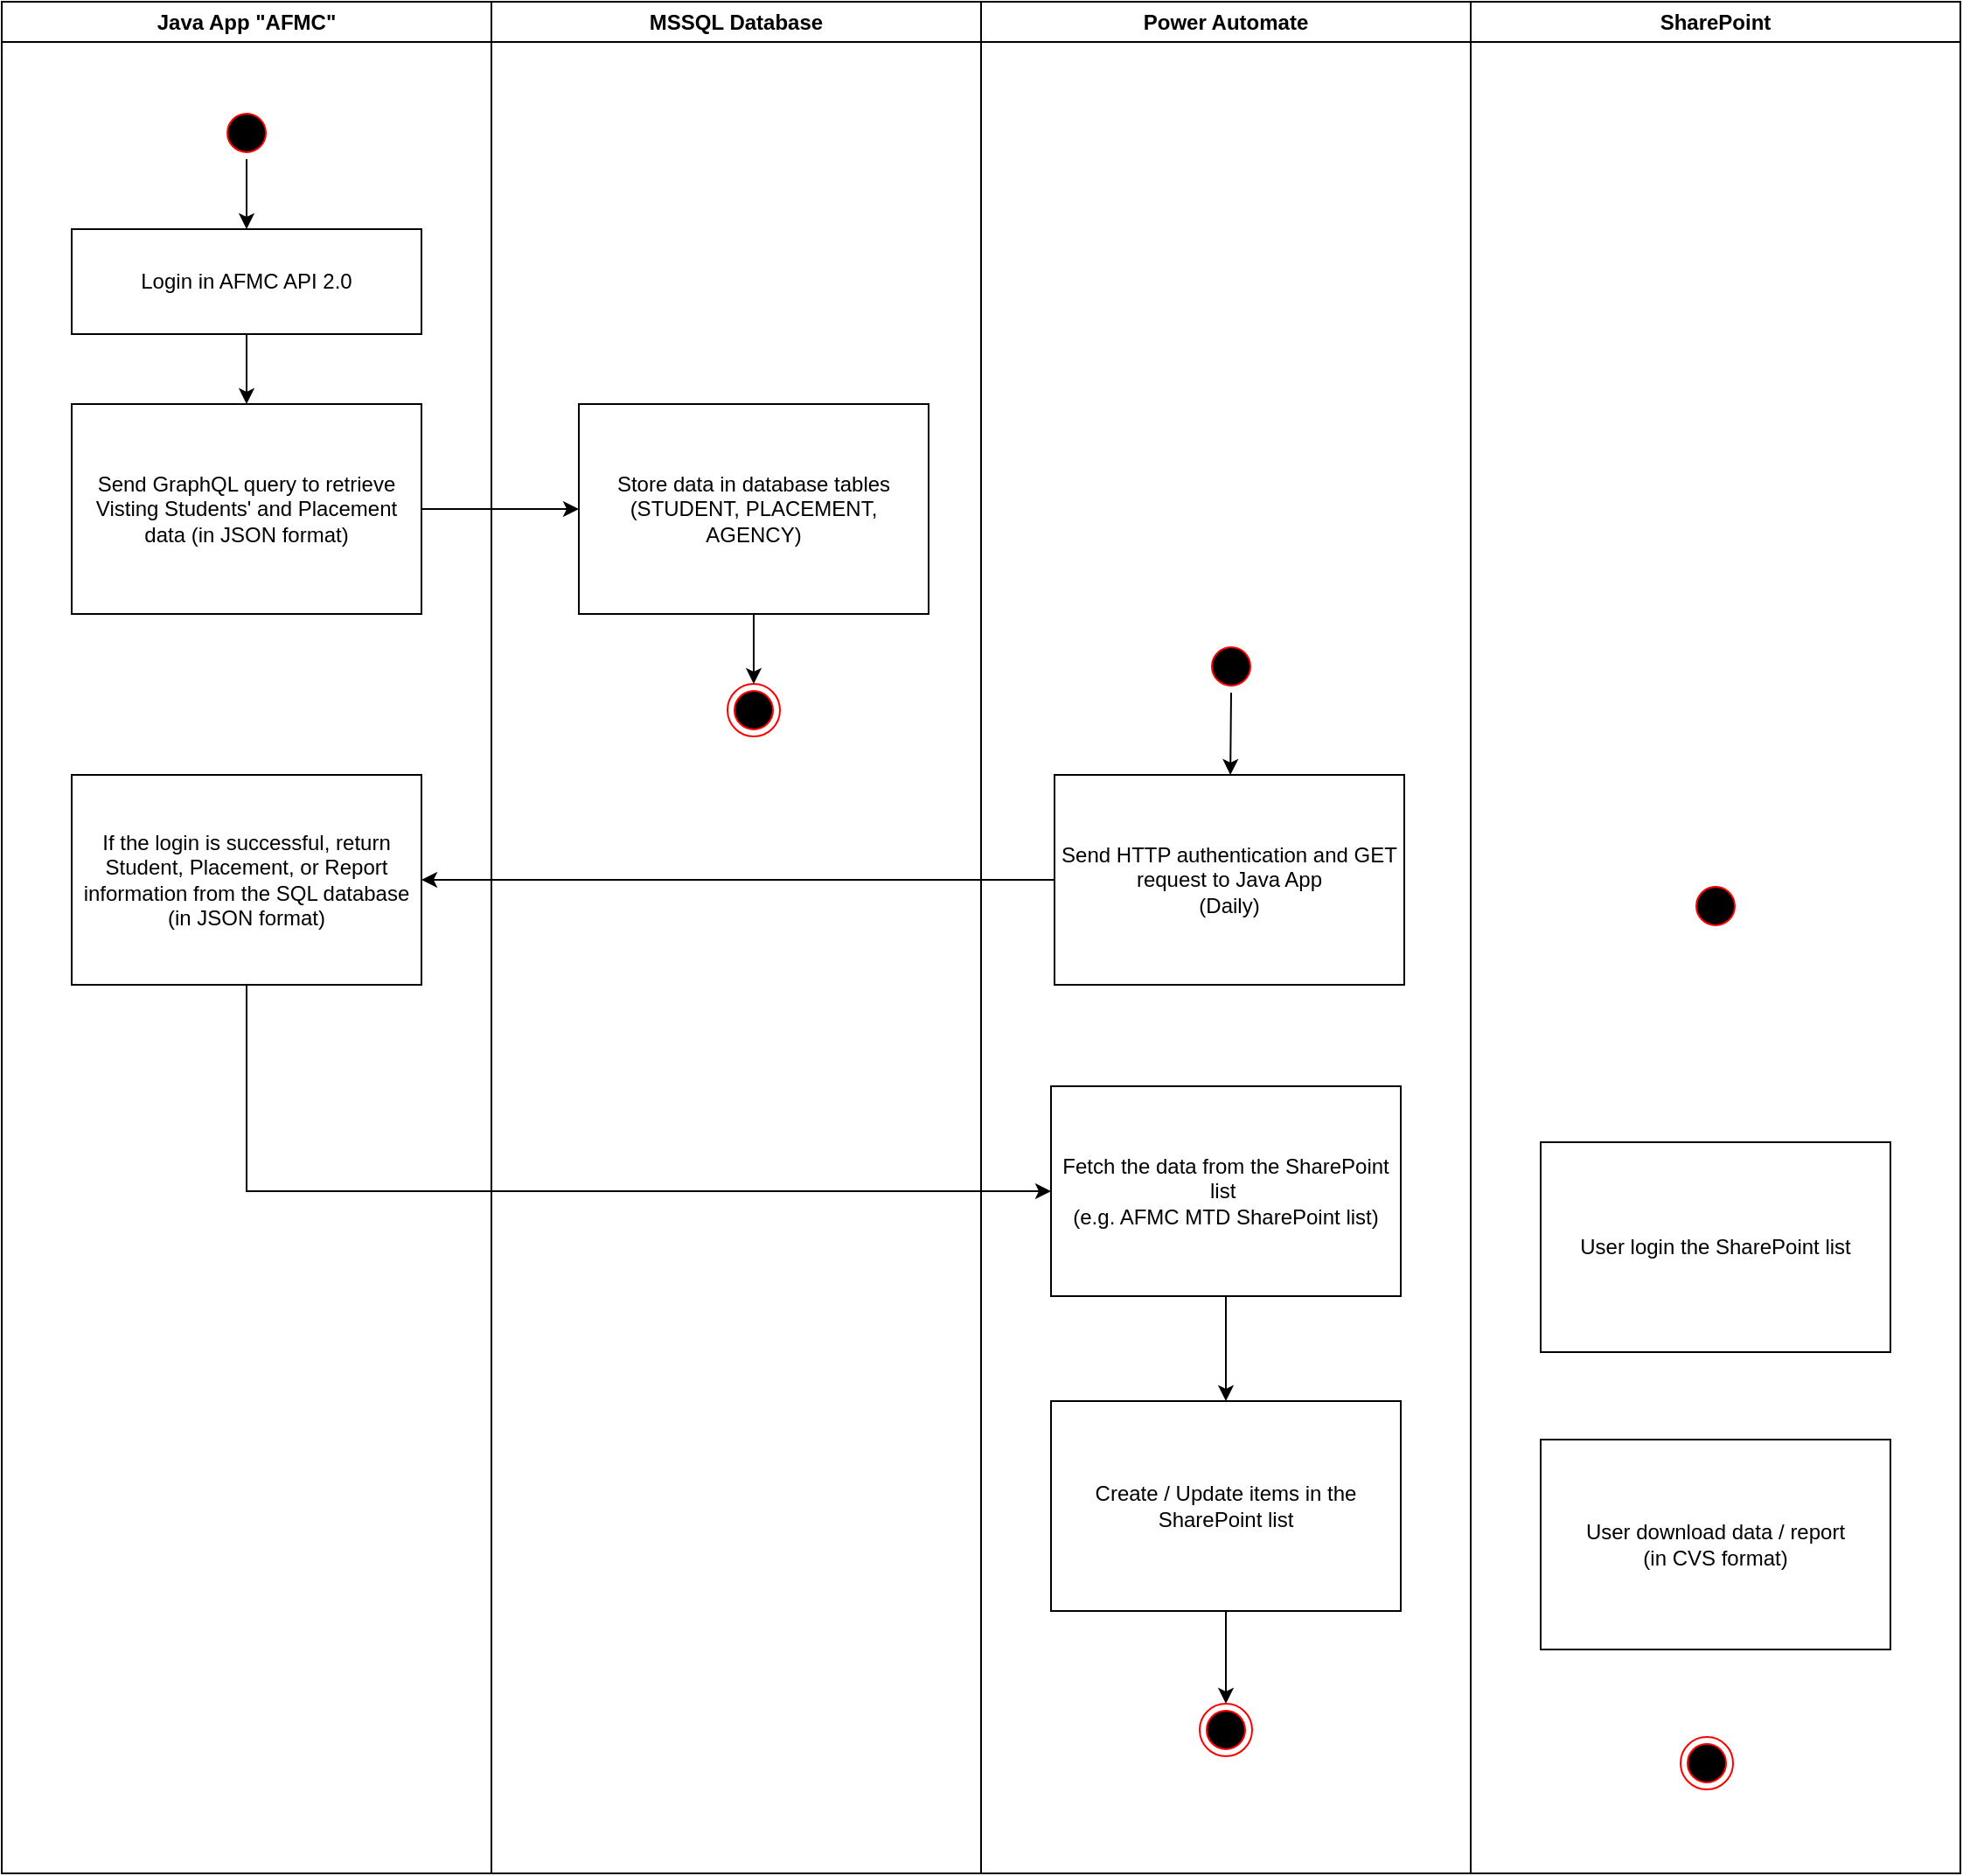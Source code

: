 <mxfile version="24.0.0" type="github">
  <diagram name="Page-1" id="LjrLu1oX0uWmBEWVEw0W">
    <mxGraphModel dx="1557" dy="802" grid="1" gridSize="10" guides="1" tooltips="1" connect="1" arrows="1" fold="1" page="1" pageScale="1" pageWidth="850" pageHeight="1100" math="0" shadow="0">
      <root>
        <mxCell id="0" />
        <mxCell id="1" parent="0" />
        <mxCell id="0xAJBplMdVnDTb3CLGRR-1" value="Java App &quot;AFMC&quot;" style="swimlane;whiteSpace=wrap;html=1;" vertex="1" parent="1">
          <mxGeometry x="40" y="140" width="280" height="1070" as="geometry" />
        </mxCell>
        <mxCell id="0xAJBplMdVnDTb3CLGRR-8" value="" style="ellipse;html=1;shape=startState;fillColor=#000000;strokeColor=#ff0000;" vertex="1" parent="0xAJBplMdVnDTb3CLGRR-1">
          <mxGeometry x="125" y="60" width="30" height="30" as="geometry" />
        </mxCell>
        <mxCell id="0xAJBplMdVnDTb3CLGRR-11" value="Login in AFMC API 2.0" style="rounded=0;whiteSpace=wrap;html=1;" vertex="1" parent="0xAJBplMdVnDTb3CLGRR-1">
          <mxGeometry x="40" y="130" width="200" height="60" as="geometry" />
        </mxCell>
        <mxCell id="0xAJBplMdVnDTb3CLGRR-12" value="Send GraphQL query to retrieve Visting Students&#39; and Placement data (in JSON format)" style="rounded=0;whiteSpace=wrap;html=1;" vertex="1" parent="0xAJBplMdVnDTb3CLGRR-1">
          <mxGeometry x="40" y="230" width="200" height="120" as="geometry" />
        </mxCell>
        <mxCell id="0xAJBplMdVnDTb3CLGRR-16" value="&lt;div class=&quot;flex flex-grow flex-col max-w-full&quot;&gt;&lt;div class=&quot;min-h-[20px] text-message flex flex-col items-start gap-3 whitespace-pre-wrap break-words [.text-message+&amp;amp;]:mt-5 overflow-x-auto&quot; data-message-id=&quot;58550d30-df5e-4ae6-811e-702b68abca88&quot; data-message-author-role=&quot;assistant&quot;&gt;&lt;div class=&quot;markdown prose w-full break-words dark:prose-invert dark&quot;&gt;&lt;p&gt;If the login is successful, return Student, Placement, or Report information from the SQL database (in JSON format)&lt;/p&gt;&lt;/div&gt;&lt;/div&gt;&lt;/div&gt;" style="rounded=0;whiteSpace=wrap;html=1;" vertex="1" parent="0xAJBplMdVnDTb3CLGRR-1">
          <mxGeometry x="40" y="442" width="200" height="120" as="geometry" />
        </mxCell>
        <mxCell id="0xAJBplMdVnDTb3CLGRR-26" value="" style="endArrow=classic;html=1;rounded=0;entryX=0.5;entryY=0;entryDx=0;entryDy=0;exitX=0.5;exitY=1;exitDx=0;exitDy=0;" edge="1" parent="0xAJBplMdVnDTb3CLGRR-1" source="0xAJBplMdVnDTb3CLGRR-8" target="0xAJBplMdVnDTb3CLGRR-11">
          <mxGeometry width="50" height="50" relative="1" as="geometry">
            <mxPoint x="470" y="80" as="sourcePoint" />
            <mxPoint x="510" y="320" as="targetPoint" />
          </mxGeometry>
        </mxCell>
        <mxCell id="0xAJBplMdVnDTb3CLGRR-27" value="" style="endArrow=classic;html=1;rounded=0;" edge="1" parent="0xAJBplMdVnDTb3CLGRR-1" source="0xAJBplMdVnDTb3CLGRR-11" target="0xAJBplMdVnDTb3CLGRR-12">
          <mxGeometry width="50" height="50" relative="1" as="geometry">
            <mxPoint x="460" y="370" as="sourcePoint" />
            <mxPoint x="510" y="320" as="targetPoint" />
          </mxGeometry>
        </mxCell>
        <mxCell id="0xAJBplMdVnDTb3CLGRR-2" value="MSSQL Database" style="swimlane;whiteSpace=wrap;html=1;" vertex="1" parent="1">
          <mxGeometry x="320" y="140" width="280" height="1070" as="geometry" />
        </mxCell>
        <mxCell id="0xAJBplMdVnDTb3CLGRR-13" value="&lt;div&gt;Store data in database tables&lt;br&gt;&lt;/div&gt;&lt;div&gt;(STUDENT, PLACEMENT, AGENCY)&lt;br&gt;&lt;/div&gt;" style="rounded=0;whiteSpace=wrap;html=1;" vertex="1" parent="0xAJBplMdVnDTb3CLGRR-2">
          <mxGeometry x="50" y="230" width="200" height="120" as="geometry" />
        </mxCell>
        <mxCell id="0xAJBplMdVnDTb3CLGRR-25" value="" style="ellipse;html=1;shape=endState;fillColor=#000000;strokeColor=#ff0000;" vertex="1" parent="0xAJBplMdVnDTb3CLGRR-2">
          <mxGeometry x="135" y="390" width="30" height="30" as="geometry" />
        </mxCell>
        <mxCell id="0xAJBplMdVnDTb3CLGRR-30" value="" style="endArrow=classic;html=1;rounded=0;entryX=0.5;entryY=0;entryDx=0;entryDy=0;exitX=0.5;exitY=1;exitDx=0;exitDy=0;" edge="1" parent="0xAJBplMdVnDTb3CLGRR-2" source="0xAJBplMdVnDTb3CLGRR-13" target="0xAJBplMdVnDTb3CLGRR-25">
          <mxGeometry width="50" height="50" relative="1" as="geometry">
            <mxPoint x="180" y="370" as="sourcePoint" />
            <mxPoint x="230" y="320" as="targetPoint" />
          </mxGeometry>
        </mxCell>
        <mxCell id="0xAJBplMdVnDTb3CLGRR-3" value="Power Automate" style="swimlane;whiteSpace=wrap;html=1;" vertex="1" parent="1">
          <mxGeometry x="600" y="140" width="280" height="1070" as="geometry" />
        </mxCell>
        <mxCell id="0xAJBplMdVnDTb3CLGRR-14" value="" style="ellipse;html=1;shape=startState;fillColor=#000000;strokeColor=#ff0000;" vertex="1" parent="0xAJBplMdVnDTb3CLGRR-3">
          <mxGeometry x="128" y="365" width="30" height="30" as="geometry" />
        </mxCell>
        <mxCell id="0xAJBplMdVnDTb3CLGRR-15" value="&lt;div&gt;Send HTTP authentication and GET request to Java App&lt;/div&gt;&lt;div&gt;(Daily)&lt;br&gt;&lt;/div&gt;" style="rounded=0;whiteSpace=wrap;html=1;" vertex="1" parent="0xAJBplMdVnDTb3CLGRR-3">
          <mxGeometry x="42" y="442" width="200" height="120" as="geometry" />
        </mxCell>
        <mxCell id="0xAJBplMdVnDTb3CLGRR-17" value="&lt;div&gt;Fetch the data from the SharePoint list&amp;nbsp;&lt;/div&gt;&lt;div&gt;(e.g. AFMC MTD SharePoint list)&lt;/div&gt;" style="rounded=0;whiteSpace=wrap;html=1;" vertex="1" parent="0xAJBplMdVnDTb3CLGRR-3">
          <mxGeometry x="40" y="620" width="200" height="120" as="geometry" />
        </mxCell>
        <mxCell id="0xAJBplMdVnDTb3CLGRR-23" value="" style="ellipse;html=1;shape=endState;fillColor=#000000;strokeColor=#ff0000;" vertex="1" parent="0xAJBplMdVnDTb3CLGRR-3">
          <mxGeometry x="125" y="973" width="30" height="30" as="geometry" />
        </mxCell>
        <mxCell id="0xAJBplMdVnDTb3CLGRR-24" value="Create / Update items in the SharePoint list" style="rounded=0;whiteSpace=wrap;html=1;" vertex="1" parent="0xAJBplMdVnDTb3CLGRR-3">
          <mxGeometry x="40" y="800" width="200" height="120" as="geometry" />
        </mxCell>
        <mxCell id="0xAJBplMdVnDTb3CLGRR-28" value="" style="endArrow=classic;html=1;rounded=0;exitX=0.5;exitY=1;exitDx=0;exitDy=0;" edge="1" parent="0xAJBplMdVnDTb3CLGRR-3" source="0xAJBplMdVnDTb3CLGRR-14" target="0xAJBplMdVnDTb3CLGRR-15">
          <mxGeometry width="50" height="50" relative="1" as="geometry">
            <mxPoint x="-410" y="412" as="sourcePoint" />
            <mxPoint x="-410" y="452" as="targetPoint" />
          </mxGeometry>
        </mxCell>
        <mxCell id="0xAJBplMdVnDTb3CLGRR-35" value="" style="endArrow=classic;html=1;rounded=0;exitX=0.5;exitY=1;exitDx=0;exitDy=0;entryX=0.5;entryY=0;entryDx=0;entryDy=0;" edge="1" parent="0xAJBplMdVnDTb3CLGRR-3" source="0xAJBplMdVnDTb3CLGRR-17" target="0xAJBplMdVnDTb3CLGRR-24">
          <mxGeometry width="50" height="50" relative="1" as="geometry">
            <mxPoint x="130" y="810" as="sourcePoint" />
            <mxPoint x="-150" y="780" as="targetPoint" />
          </mxGeometry>
        </mxCell>
        <mxCell id="0xAJBplMdVnDTb3CLGRR-36" value="" style="endArrow=classic;html=1;rounded=0;entryX=0.5;entryY=0;entryDx=0;entryDy=0;" edge="1" parent="0xAJBplMdVnDTb3CLGRR-3" source="0xAJBplMdVnDTb3CLGRR-24" target="0xAJBplMdVnDTb3CLGRR-23">
          <mxGeometry width="50" height="50" relative="1" as="geometry">
            <mxPoint x="130" y="810" as="sourcePoint" />
            <mxPoint x="180" y="760" as="targetPoint" />
          </mxGeometry>
        </mxCell>
        <mxCell id="0xAJBplMdVnDTb3CLGRR-4" value="SharePoint" style="swimlane;whiteSpace=wrap;html=1;" vertex="1" parent="1">
          <mxGeometry x="880" y="140" width="280" height="1070" as="geometry" />
        </mxCell>
        <mxCell id="0xAJBplMdVnDTb3CLGRR-18" value="User login the SharePoint list" style="rounded=0;whiteSpace=wrap;html=1;" vertex="1" parent="0xAJBplMdVnDTb3CLGRR-4">
          <mxGeometry x="40" y="652" width="200" height="120" as="geometry" />
        </mxCell>
        <mxCell id="0xAJBplMdVnDTb3CLGRR-19" value="" style="ellipse;html=1;shape=startState;fillColor=#000000;strokeColor=#ff0000;" vertex="1" parent="0xAJBplMdVnDTb3CLGRR-4">
          <mxGeometry x="125" y="502" width="30" height="30" as="geometry" />
        </mxCell>
        <mxCell id="0xAJBplMdVnDTb3CLGRR-20" value="User download data / report &lt;br&gt;(in CVS format)" style="rounded=0;whiteSpace=wrap;html=1;" vertex="1" parent="0xAJBplMdVnDTb3CLGRR-4">
          <mxGeometry x="40" y="822" width="200" height="120" as="geometry" />
        </mxCell>
        <mxCell id="0xAJBplMdVnDTb3CLGRR-22" value="" style="ellipse;html=1;shape=endState;fillColor=#000000;strokeColor=#ff0000;" vertex="1" parent="0xAJBplMdVnDTb3CLGRR-4">
          <mxGeometry x="120" y="992" width="30" height="30" as="geometry" />
        </mxCell>
        <mxCell id="0xAJBplMdVnDTb3CLGRR-29" value="" style="endArrow=classic;html=1;rounded=0;exitX=1;exitY=0.5;exitDx=0;exitDy=0;entryX=0;entryY=0.5;entryDx=0;entryDy=0;" edge="1" parent="1" source="0xAJBplMdVnDTb3CLGRR-12" target="0xAJBplMdVnDTb3CLGRR-13">
          <mxGeometry width="50" height="50" relative="1" as="geometry">
            <mxPoint x="500" y="510" as="sourcePoint" />
            <mxPoint x="550" y="460" as="targetPoint" />
          </mxGeometry>
        </mxCell>
        <mxCell id="0xAJBplMdVnDTb3CLGRR-34" value="" style="endArrow=classic;html=1;rounded=0;entryX=1;entryY=0.5;entryDx=0;entryDy=0;" edge="1" parent="1" source="0xAJBplMdVnDTb3CLGRR-15" target="0xAJBplMdVnDTb3CLGRR-16">
          <mxGeometry width="50" height="50" relative="1" as="geometry">
            <mxPoint x="530" y="630" as="sourcePoint" />
            <mxPoint x="580" y="580" as="targetPoint" />
          </mxGeometry>
        </mxCell>
        <mxCell id="0xAJBplMdVnDTb3CLGRR-32" value="" style="endArrow=classic;html=1;rounded=0;exitX=0.5;exitY=1;exitDx=0;exitDy=0;entryX=0;entryY=0.5;entryDx=0;entryDy=0;" edge="1" parent="1" source="0xAJBplMdVnDTb3CLGRR-16" target="0xAJBplMdVnDTb3CLGRR-17">
          <mxGeometry width="50" height="50" relative="1" as="geometry">
            <mxPoint x="750" y="522" as="sourcePoint" />
            <mxPoint x="750" y="592" as="targetPoint" />
            <Array as="points">
              <mxPoint x="180" y="820" />
            </Array>
          </mxGeometry>
        </mxCell>
      </root>
    </mxGraphModel>
  </diagram>
</mxfile>
